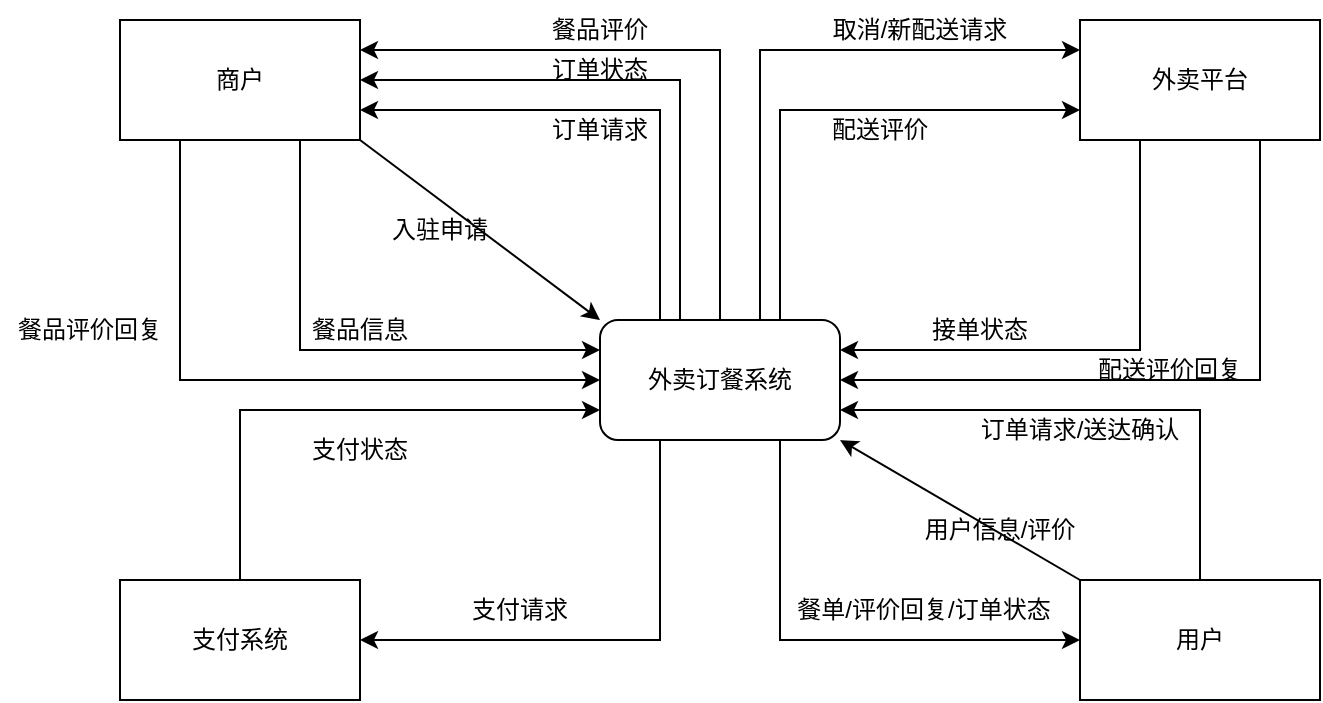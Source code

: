 <mxfile version="21.0.6" type="github"><diagram name="第 1 页" id="BufTD3pBCw8wAdWF321n"><mxGraphModel dx="972" dy="589" grid="1" gridSize="10" guides="1" tooltips="1" connect="1" arrows="1" fold="1" page="1" pageScale="1" pageWidth="827" pageHeight="1169" math="0" shadow="0"><root><mxCell id="0"/><mxCell id="1" parent="0"/><mxCell id="el28fhL6WUi6TC122fG6-16" style="rounded=0;orthogonalLoop=1;jettySize=auto;html=1;exitX=1;exitY=1;exitDx=0;exitDy=0;entryX=0;entryY=0;entryDx=0;entryDy=0;" edge="1" parent="1" source="el28fhL6WUi6TC122fG6-1" target="el28fhL6WUi6TC122fG6-3"><mxGeometry relative="1" as="geometry"/></mxCell><mxCell id="el28fhL6WUi6TC122fG6-17" style="edgeStyle=orthogonalEdgeStyle;rounded=0;orthogonalLoop=1;jettySize=auto;html=1;exitX=0.75;exitY=1;exitDx=0;exitDy=0;entryX=0;entryY=0.25;entryDx=0;entryDy=0;" edge="1" parent="1" source="el28fhL6WUi6TC122fG6-1" target="el28fhL6WUi6TC122fG6-3"><mxGeometry relative="1" as="geometry"/></mxCell><mxCell id="el28fhL6WUi6TC122fG6-18" style="edgeStyle=orthogonalEdgeStyle;rounded=0;orthogonalLoop=1;jettySize=auto;html=1;exitX=0.25;exitY=1;exitDx=0;exitDy=0;entryX=0;entryY=0.5;entryDx=0;entryDy=0;" edge="1" parent="1" source="el28fhL6WUi6TC122fG6-1" target="el28fhL6WUi6TC122fG6-3"><mxGeometry relative="1" as="geometry"/></mxCell><mxCell id="el28fhL6WUi6TC122fG6-1" value="商户" style="rounded=0;whiteSpace=wrap;html=1;" vertex="1" parent="1"><mxGeometry x="80" y="120" width="120" height="60" as="geometry"/></mxCell><mxCell id="el28fhL6WUi6TC122fG6-11" style="edgeStyle=orthogonalEdgeStyle;rounded=0;orthogonalLoop=1;jettySize=auto;html=1;exitX=0.25;exitY=1;exitDx=0;exitDy=0;entryX=1;entryY=0.25;entryDx=0;entryDy=0;" edge="1" parent="1" source="el28fhL6WUi6TC122fG6-2" target="el28fhL6WUi6TC122fG6-3"><mxGeometry relative="1" as="geometry"/></mxCell><mxCell id="el28fhL6WUi6TC122fG6-12" style="edgeStyle=orthogonalEdgeStyle;rounded=0;orthogonalLoop=1;jettySize=auto;html=1;exitX=0.75;exitY=1;exitDx=0;exitDy=0;entryX=1;entryY=0.5;entryDx=0;entryDy=0;" edge="1" parent="1" source="el28fhL6WUi6TC122fG6-2" target="el28fhL6WUi6TC122fG6-3"><mxGeometry relative="1" as="geometry"/></mxCell><mxCell id="el28fhL6WUi6TC122fG6-2" value="外卖平台" style="rounded=0;whiteSpace=wrap;html=1;" vertex="1" parent="1"><mxGeometry x="560" y="120" width="120" height="60" as="geometry"/></mxCell><mxCell id="el28fhL6WUi6TC122fG6-8" style="edgeStyle=orthogonalEdgeStyle;rounded=0;orthogonalLoop=1;jettySize=auto;html=1;exitX=0.75;exitY=1;exitDx=0;exitDy=0;entryX=0;entryY=0.5;entryDx=0;entryDy=0;" edge="1" parent="1" source="el28fhL6WUi6TC122fG6-3" target="el28fhL6WUi6TC122fG6-5"><mxGeometry relative="1" as="geometry"/></mxCell><mxCell id="el28fhL6WUi6TC122fG6-9" style="edgeStyle=orthogonalEdgeStyle;rounded=0;orthogonalLoop=1;jettySize=auto;html=1;exitX=0.75;exitY=0;exitDx=0;exitDy=0;entryX=0;entryY=0.75;entryDx=0;entryDy=0;" edge="1" parent="1" source="el28fhL6WUi6TC122fG6-3" target="el28fhL6WUi6TC122fG6-2"><mxGeometry relative="1" as="geometry"/></mxCell><mxCell id="el28fhL6WUi6TC122fG6-10" style="edgeStyle=orthogonalEdgeStyle;rounded=0;orthogonalLoop=1;jettySize=auto;html=1;exitX=0.75;exitY=0;exitDx=0;exitDy=0;entryX=0;entryY=0.25;entryDx=0;entryDy=0;" edge="1" parent="1" source="el28fhL6WUi6TC122fG6-3" target="el28fhL6WUi6TC122fG6-2"><mxGeometry relative="1" as="geometry"><Array as="points"><mxPoint x="400" y="270"/><mxPoint x="400" y="135"/></Array></mxGeometry></mxCell><mxCell id="el28fhL6WUi6TC122fG6-13" style="edgeStyle=orthogonalEdgeStyle;rounded=0;orthogonalLoop=1;jettySize=auto;html=1;exitX=0.5;exitY=0;exitDx=0;exitDy=0;entryX=1;entryY=0.25;entryDx=0;entryDy=0;" edge="1" parent="1" source="el28fhL6WUi6TC122fG6-3" target="el28fhL6WUi6TC122fG6-1"><mxGeometry relative="1" as="geometry"/></mxCell><mxCell id="el28fhL6WUi6TC122fG6-14" style="edgeStyle=orthogonalEdgeStyle;rounded=0;orthogonalLoop=1;jettySize=auto;html=1;exitX=0.25;exitY=0;exitDx=0;exitDy=0;entryX=1;entryY=0.5;entryDx=0;entryDy=0;" edge="1" parent="1" source="el28fhL6WUi6TC122fG6-3" target="el28fhL6WUi6TC122fG6-1"><mxGeometry relative="1" as="geometry"><Array as="points"><mxPoint x="360" y="270"/><mxPoint x="360" y="150"/></Array></mxGeometry></mxCell><mxCell id="el28fhL6WUi6TC122fG6-15" style="edgeStyle=orthogonalEdgeStyle;rounded=0;orthogonalLoop=1;jettySize=auto;html=1;exitX=0.25;exitY=0;exitDx=0;exitDy=0;entryX=1;entryY=0.75;entryDx=0;entryDy=0;" edge="1" parent="1" source="el28fhL6WUi6TC122fG6-3" target="el28fhL6WUi6TC122fG6-1"><mxGeometry relative="1" as="geometry"/></mxCell><mxCell id="el28fhL6WUi6TC122fG6-20" style="edgeStyle=orthogonalEdgeStyle;rounded=0;orthogonalLoop=1;jettySize=auto;html=1;exitX=0.25;exitY=1;exitDx=0;exitDy=0;entryX=1;entryY=0.5;entryDx=0;entryDy=0;" edge="1" parent="1" source="el28fhL6WUi6TC122fG6-3" target="el28fhL6WUi6TC122fG6-4"><mxGeometry relative="1" as="geometry"/></mxCell><mxCell id="el28fhL6WUi6TC122fG6-3" value="外卖订餐系统" style="rounded=1;whiteSpace=wrap;html=1;" vertex="1" parent="1"><mxGeometry x="320" y="270" width="120" height="60" as="geometry"/></mxCell><mxCell id="el28fhL6WUi6TC122fG6-19" style="edgeStyle=orthogonalEdgeStyle;rounded=0;orthogonalLoop=1;jettySize=auto;html=1;exitX=0.5;exitY=0;exitDx=0;exitDy=0;entryX=0;entryY=0.75;entryDx=0;entryDy=0;" edge="1" parent="1" source="el28fhL6WUi6TC122fG6-4" target="el28fhL6WUi6TC122fG6-3"><mxGeometry relative="1" as="geometry"/></mxCell><mxCell id="el28fhL6WUi6TC122fG6-4" value="支付系统" style="rounded=0;whiteSpace=wrap;html=1;" vertex="1" parent="1"><mxGeometry x="80" y="400" width="120" height="60" as="geometry"/></mxCell><mxCell id="el28fhL6WUi6TC122fG6-6" style="edgeStyle=orthogonalEdgeStyle;rounded=0;orthogonalLoop=1;jettySize=auto;html=1;entryX=1;entryY=0.75;entryDx=0;entryDy=0;" edge="1" parent="1" source="el28fhL6WUi6TC122fG6-5" target="el28fhL6WUi6TC122fG6-3"><mxGeometry relative="1" as="geometry"><Array as="points"><mxPoint x="620" y="315"/></Array></mxGeometry></mxCell><mxCell id="el28fhL6WUi6TC122fG6-7" style="rounded=0;orthogonalLoop=1;jettySize=auto;html=1;exitX=0;exitY=0;exitDx=0;exitDy=0;entryX=1;entryY=1;entryDx=0;entryDy=0;" edge="1" parent="1" source="el28fhL6WUi6TC122fG6-5" target="el28fhL6WUi6TC122fG6-3"><mxGeometry relative="1" as="geometry"/></mxCell><mxCell id="el28fhL6WUi6TC122fG6-5" value="用户" style="rounded=0;whiteSpace=wrap;html=1;" vertex="1" parent="1"><mxGeometry x="560" y="400" width="120" height="60" as="geometry"/></mxCell><mxCell id="el28fhL6WUi6TC122fG6-23" value="入驻申请" style="text;html=1;strokeColor=none;fillColor=none;align=center;verticalAlign=middle;whiteSpace=wrap;rounded=0;" vertex="1" parent="1"><mxGeometry x="210" y="210" width="60" height="30" as="geometry"/></mxCell><mxCell id="el28fhL6WUi6TC122fG6-24" value="餐品评价回复" style="text;html=1;strokeColor=none;fillColor=none;align=center;verticalAlign=middle;whiteSpace=wrap;rounded=0;" vertex="1" parent="1"><mxGeometry x="20" y="260" width="90" height="30" as="geometry"/></mxCell><mxCell id="el28fhL6WUi6TC122fG6-25" value="餐品信息" style="text;html=1;strokeColor=none;fillColor=none;align=center;verticalAlign=middle;whiteSpace=wrap;rounded=0;" vertex="1" parent="1"><mxGeometry x="170" y="260" width="60" height="30" as="geometry"/></mxCell><mxCell id="el28fhL6WUi6TC122fG6-26" value="支付状态" style="text;html=1;strokeColor=none;fillColor=none;align=center;verticalAlign=middle;whiteSpace=wrap;rounded=0;" vertex="1" parent="1"><mxGeometry x="170" y="320" width="60" height="30" as="geometry"/></mxCell><mxCell id="el28fhL6WUi6TC122fG6-27" value="支付请求" style="text;html=1;strokeColor=none;fillColor=none;align=center;verticalAlign=middle;whiteSpace=wrap;rounded=0;" vertex="1" parent="1"><mxGeometry x="250" y="400" width="60" height="30" as="geometry"/></mxCell><mxCell id="el28fhL6WUi6TC122fG6-28" value="餐单/评价回复/订单状态" style="text;html=1;strokeColor=none;fillColor=none;align=center;verticalAlign=middle;whiteSpace=wrap;rounded=0;" vertex="1" parent="1"><mxGeometry x="414" y="400" width="136" height="30" as="geometry"/></mxCell><mxCell id="el28fhL6WUi6TC122fG6-29" value="配送评价" style="text;html=1;strokeColor=none;fillColor=none;align=center;verticalAlign=middle;whiteSpace=wrap;rounded=0;" vertex="1" parent="1"><mxGeometry x="430" y="160" width="60" height="30" as="geometry"/></mxCell><mxCell id="el28fhL6WUi6TC122fG6-30" value="取消/新配送请求" style="text;html=1;strokeColor=none;fillColor=none;align=center;verticalAlign=middle;whiteSpace=wrap;rounded=0;" vertex="1" parent="1"><mxGeometry x="430" y="110" width="100" height="30" as="geometry"/></mxCell><mxCell id="el28fhL6WUi6TC122fG6-31" value="餐品评价" style="text;html=1;strokeColor=none;fillColor=none;align=center;verticalAlign=middle;whiteSpace=wrap;rounded=0;" vertex="1" parent="1"><mxGeometry x="290" y="110" width="60" height="30" as="geometry"/></mxCell><mxCell id="el28fhL6WUi6TC122fG6-32" value="订单状态" style="text;html=1;strokeColor=none;fillColor=none;align=center;verticalAlign=middle;whiteSpace=wrap;rounded=0;" vertex="1" parent="1"><mxGeometry x="290" y="130" width="60" height="30" as="geometry"/></mxCell><mxCell id="el28fhL6WUi6TC122fG6-33" value="订单请求" style="text;html=1;strokeColor=none;fillColor=none;align=center;verticalAlign=middle;whiteSpace=wrap;rounded=0;" vertex="1" parent="1"><mxGeometry x="290" y="160" width="60" height="30" as="geometry"/></mxCell><mxCell id="el28fhL6WUi6TC122fG6-34" value="接单状态" style="text;html=1;strokeColor=none;fillColor=none;align=center;verticalAlign=middle;whiteSpace=wrap;rounded=0;" vertex="1" parent="1"><mxGeometry x="480" y="260" width="60" height="30" as="geometry"/></mxCell><mxCell id="el28fhL6WUi6TC122fG6-35" value="配送评价回复" style="text;html=1;strokeColor=none;fillColor=none;align=center;verticalAlign=middle;whiteSpace=wrap;rounded=0;" vertex="1" parent="1"><mxGeometry x="560" y="280" width="90" height="30" as="geometry"/></mxCell><mxCell id="el28fhL6WUi6TC122fG6-36" value="用户信息/评价" style="text;html=1;strokeColor=none;fillColor=none;align=center;verticalAlign=middle;whiteSpace=wrap;rounded=0;" vertex="1" parent="1"><mxGeometry x="480" y="360" width="80" height="30" as="geometry"/></mxCell><mxCell id="el28fhL6WUi6TC122fG6-37" value="订单请求/送达确认" style="text;html=1;strokeColor=none;fillColor=none;align=center;verticalAlign=middle;whiteSpace=wrap;rounded=0;" vertex="1" parent="1"><mxGeometry x="500" y="310" width="120" height="30" as="geometry"/></mxCell></root></mxGraphModel></diagram></mxfile>
